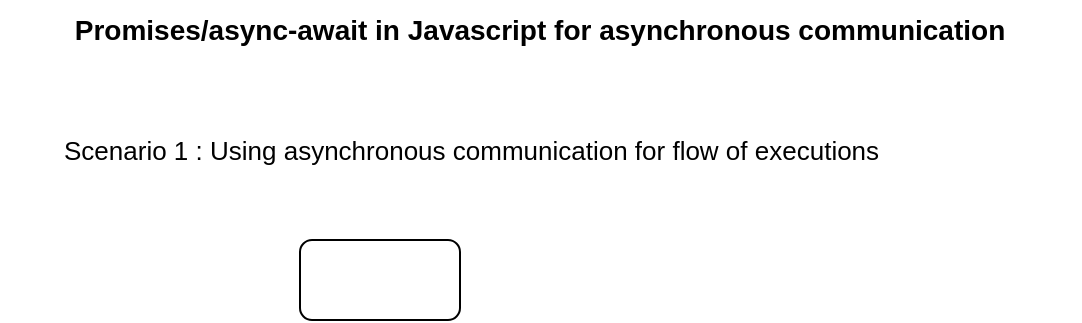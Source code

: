 <mxfile version="24.7.7">
  <diagram name="Prerequisites" id="h8FZChqSasNYdlnayXyq">
    <mxGraphModel dx="1434" dy="772" grid="1" gridSize="10" guides="1" tooltips="1" connect="1" arrows="1" fold="1" page="1" pageScale="1" pageWidth="850" pageHeight="1100" math="0" shadow="0">
      <root>
        <mxCell id="0" />
        <mxCell id="1" parent="0" />
        <mxCell id="s7TUOqofENoane0X_5WP-1" value="&lt;b&gt;&lt;font style=&quot;font-size: 14px;&quot;&gt;Promises/async-await in Javascript for asynchronous communication&lt;/font&gt;&lt;/b&gt;" style="text;html=1;align=center;verticalAlign=middle;whiteSpace=wrap;rounded=0;" vertex="1" parent="1">
          <mxGeometry x="50" y="30" width="540" height="30" as="geometry" />
        </mxCell>
        <mxCell id="s7TUOqofENoane0X_5WP-2" value="" style="rounded=1;whiteSpace=wrap;html=1;" vertex="1" parent="1">
          <mxGeometry x="200" y="150" width="80" height="40" as="geometry" />
        </mxCell>
        <mxCell id="s7TUOqofENoane0X_5WP-3" value="&lt;font style=&quot;font-size: 13px;&quot;&gt;Scenario 1 : Using asynchronous communication for flow of executions&amp;nbsp;&lt;/font&gt;" style="text;html=1;align=left;verticalAlign=middle;whiteSpace=wrap;rounded=0;" vertex="1" parent="1">
          <mxGeometry x="80" y="90" width="500" height="30" as="geometry" />
        </mxCell>
      </root>
    </mxGraphModel>
  </diagram>
</mxfile>
